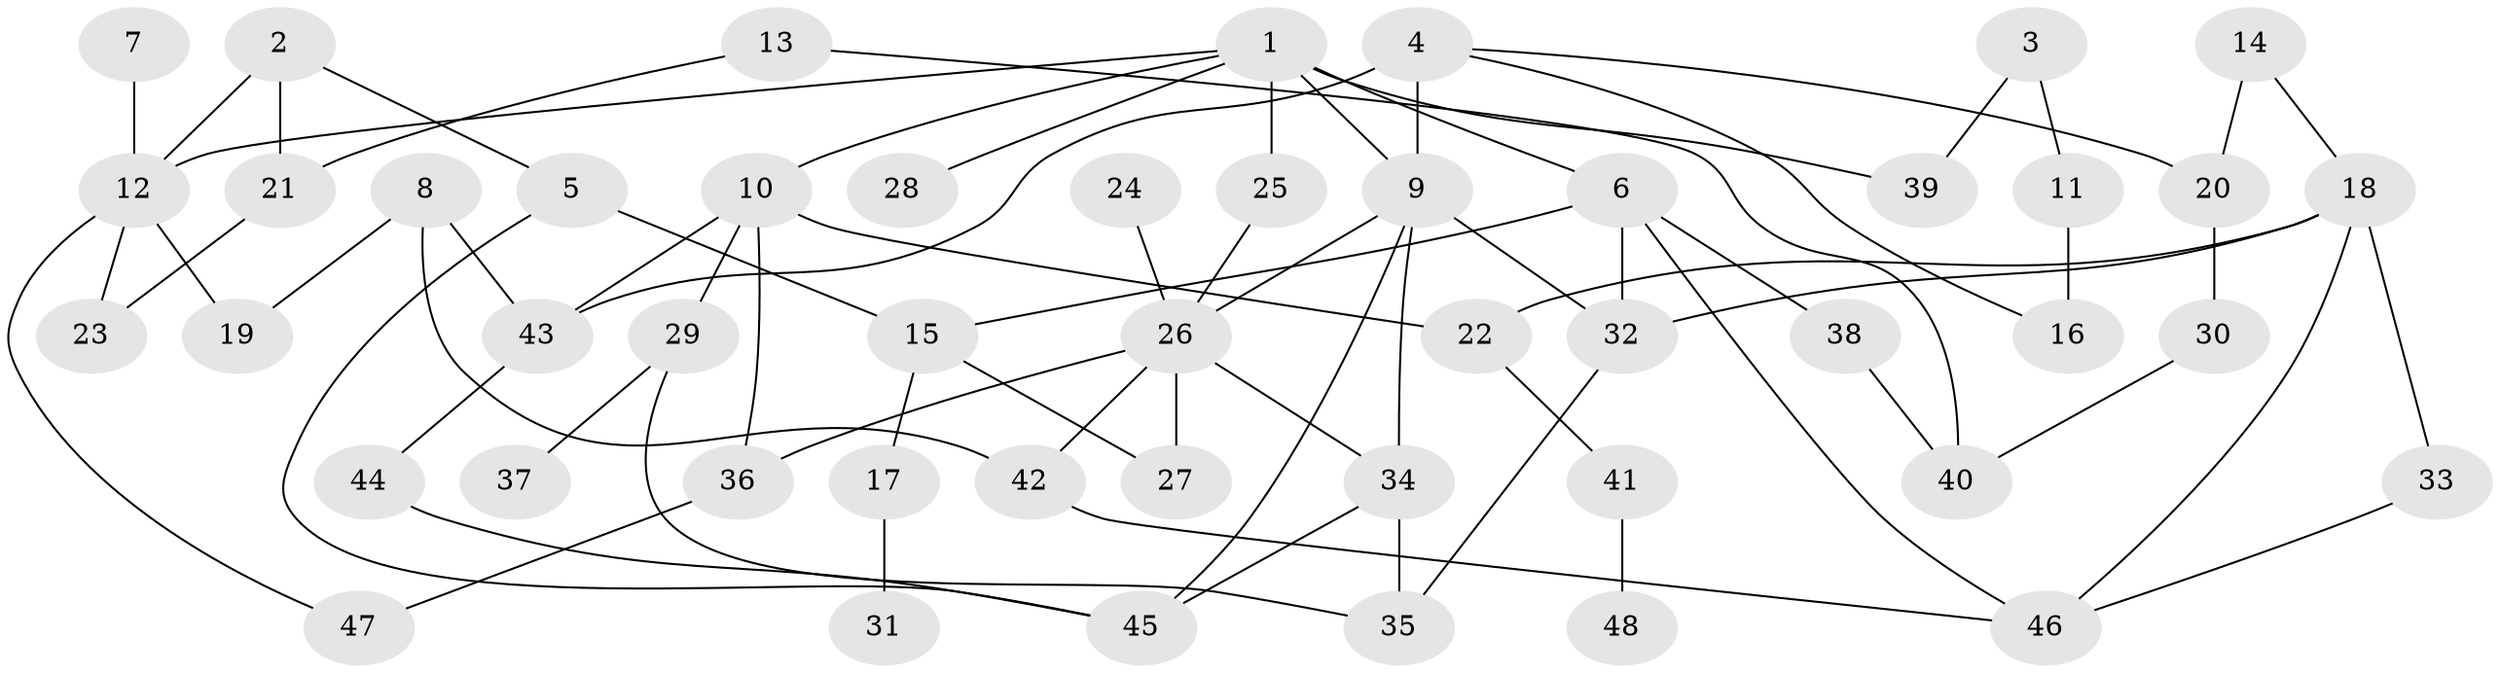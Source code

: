 // original degree distribution, {7: 0.021052631578947368, 6: 0.021052631578947368, 4: 0.11578947368421053, 2: 0.3894736842105263, 3: 0.17894736842105263, 5: 0.031578947368421054, 1: 0.23157894736842105, 8: 0.010526315789473684}
// Generated by graph-tools (version 1.1) at 2025/36/03/04/25 23:36:08]
// undirected, 48 vertices, 71 edges
graph export_dot {
  node [color=gray90,style=filled];
  1;
  2;
  3;
  4;
  5;
  6;
  7;
  8;
  9;
  10;
  11;
  12;
  13;
  14;
  15;
  16;
  17;
  18;
  19;
  20;
  21;
  22;
  23;
  24;
  25;
  26;
  27;
  28;
  29;
  30;
  31;
  32;
  33;
  34;
  35;
  36;
  37;
  38;
  39;
  40;
  41;
  42;
  43;
  44;
  45;
  46;
  47;
  48;
  1 -- 6 [weight=1.0];
  1 -- 9 [weight=1.0];
  1 -- 10 [weight=1.0];
  1 -- 12 [weight=1.0];
  1 -- 25 [weight=1.0];
  1 -- 28 [weight=1.0];
  1 -- 39 [weight=1.0];
  2 -- 5 [weight=1.0];
  2 -- 12 [weight=1.0];
  2 -- 21 [weight=1.0];
  3 -- 11 [weight=1.0];
  3 -- 39 [weight=1.0];
  4 -- 9 [weight=1.0];
  4 -- 16 [weight=1.0];
  4 -- 20 [weight=1.0];
  4 -- 43 [weight=2.0];
  5 -- 15 [weight=1.0];
  5 -- 45 [weight=1.0];
  6 -- 15 [weight=1.0];
  6 -- 32 [weight=1.0];
  6 -- 38 [weight=1.0];
  6 -- 46 [weight=1.0];
  7 -- 12 [weight=1.0];
  8 -- 19 [weight=1.0];
  8 -- 42 [weight=1.0];
  8 -- 43 [weight=1.0];
  9 -- 26 [weight=1.0];
  9 -- 32 [weight=1.0];
  9 -- 34 [weight=1.0];
  9 -- 45 [weight=1.0];
  10 -- 22 [weight=2.0];
  10 -- 29 [weight=1.0];
  10 -- 36 [weight=1.0];
  10 -- 43 [weight=1.0];
  11 -- 16 [weight=1.0];
  12 -- 19 [weight=1.0];
  12 -- 23 [weight=1.0];
  12 -- 47 [weight=1.0];
  13 -- 21 [weight=1.0];
  13 -- 40 [weight=1.0];
  14 -- 18 [weight=1.0];
  14 -- 20 [weight=1.0];
  15 -- 17 [weight=1.0];
  15 -- 27 [weight=1.0];
  17 -- 31 [weight=1.0];
  18 -- 22 [weight=1.0];
  18 -- 32 [weight=1.0];
  18 -- 33 [weight=1.0];
  18 -- 46 [weight=1.0];
  20 -- 30 [weight=1.0];
  21 -- 23 [weight=1.0];
  22 -- 41 [weight=1.0];
  24 -- 26 [weight=1.0];
  25 -- 26 [weight=1.0];
  26 -- 27 [weight=1.0];
  26 -- 34 [weight=1.0];
  26 -- 36 [weight=1.0];
  26 -- 42 [weight=1.0];
  29 -- 35 [weight=1.0];
  29 -- 37 [weight=1.0];
  30 -- 40 [weight=1.0];
  32 -- 35 [weight=1.0];
  33 -- 46 [weight=1.0];
  34 -- 35 [weight=1.0];
  34 -- 45 [weight=1.0];
  36 -- 47 [weight=1.0];
  38 -- 40 [weight=1.0];
  41 -- 48 [weight=1.0];
  42 -- 46 [weight=1.0];
  43 -- 44 [weight=1.0];
  44 -- 45 [weight=1.0];
}
